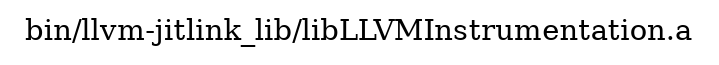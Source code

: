 digraph "bin/llvm-jitlink_lib/libLLVMInstrumentation.a" {
	label="bin/llvm-jitlink_lib/libLLVMInstrumentation.a";
	rankdir=LR;

}
